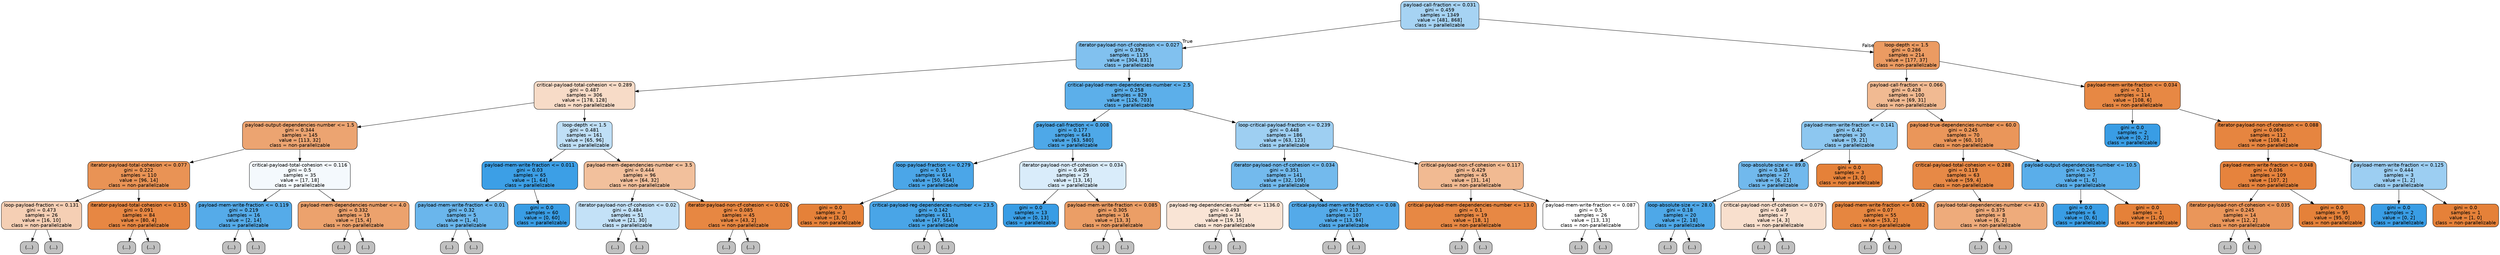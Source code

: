 digraph Tree {
node [shape=box, style="filled, rounded", color="black", fontname=helvetica] ;
edge [fontname=helvetica] ;
0 [label="payload-call-fraction <= 0.031\ngini = 0.459\nsamples = 1349\nvalue = [481, 868]\nclass = parallelizable", fillcolor="#399de572"] ;
1 [label="iterator-payload-non-cf-cohesion <= 0.027\ngini = 0.392\nsamples = 1135\nvalue = [304, 831]\nclass = parallelizable", fillcolor="#399de5a2"] ;
0 -> 1 [labeldistance=2.5, labelangle=45, headlabel="True"] ;
2 [label="critical-payload-total-cohesion <= 0.289\ngini = 0.487\nsamples = 306\nvalue = [178, 128]\nclass = non-parallelizable", fillcolor="#e5813948"] ;
1 -> 2 ;
3 [label="payload-output-dependencies-number <= 1.5\ngini = 0.344\nsamples = 145\nvalue = [113, 32]\nclass = non-parallelizable", fillcolor="#e58139b7"] ;
2 -> 3 ;
4 [label="iterator-payload-total-cohesion <= 0.077\ngini = 0.222\nsamples = 110\nvalue = [96, 14]\nclass = non-parallelizable", fillcolor="#e58139da"] ;
3 -> 4 ;
5 [label="loop-payload-fraction <= 0.131\ngini = 0.473\nsamples = 26\nvalue = [16, 10]\nclass = non-parallelizable", fillcolor="#e5813960"] ;
4 -> 5 ;
6 [label="(...)", fillcolor="#C0C0C0"] ;
5 -> 6 ;
11 [label="(...)", fillcolor="#C0C0C0"] ;
5 -> 11 ;
16 [label="iterator-payload-total-cohesion <= 0.155\ngini = 0.091\nsamples = 84\nvalue = [80, 4]\nclass = non-parallelizable", fillcolor="#e58139f2"] ;
4 -> 16 ;
17 [label="(...)", fillcolor="#C0C0C0"] ;
16 -> 17 ;
22 [label="(...)", fillcolor="#C0C0C0"] ;
16 -> 22 ;
27 [label="critical-payload-total-cohesion <= 0.116\ngini = 0.5\nsamples = 35\nvalue = [17, 18]\nclass = parallelizable", fillcolor="#399de50e"] ;
3 -> 27 ;
28 [label="payload-mem-write-fraction <= 0.119\ngini = 0.219\nsamples = 16\nvalue = [2, 14]\nclass = parallelizable", fillcolor="#399de5db"] ;
27 -> 28 ;
29 [label="(...)", fillcolor="#C0C0C0"] ;
28 -> 29 ;
30 [label="(...)", fillcolor="#C0C0C0"] ;
28 -> 30 ;
33 [label="payload-mem-dependencies-number <= 4.0\ngini = 0.332\nsamples = 19\nvalue = [15, 4]\nclass = non-parallelizable", fillcolor="#e58139bb"] ;
27 -> 33 ;
34 [label="(...)", fillcolor="#C0C0C0"] ;
33 -> 34 ;
35 [label="(...)", fillcolor="#C0C0C0"] ;
33 -> 35 ;
40 [label="loop-depth <= 1.5\ngini = 0.481\nsamples = 161\nvalue = [65, 96]\nclass = parallelizable", fillcolor="#399de552"] ;
2 -> 40 ;
41 [label="payload-mem-write-fraction <= 0.011\ngini = 0.03\nsamples = 65\nvalue = [1, 64]\nclass = parallelizable", fillcolor="#399de5fb"] ;
40 -> 41 ;
42 [label="payload-mem-write-fraction <= 0.01\ngini = 0.32\nsamples = 5\nvalue = [1, 4]\nclass = parallelizable", fillcolor="#399de5bf"] ;
41 -> 42 ;
43 [label="(...)", fillcolor="#C0C0C0"] ;
42 -> 43 ;
44 [label="(...)", fillcolor="#C0C0C0"] ;
42 -> 44 ;
45 [label="gini = 0.0\nsamples = 60\nvalue = [0, 60]\nclass = parallelizable", fillcolor="#399de5ff"] ;
41 -> 45 ;
46 [label="payload-mem-dependencies-number <= 3.5\ngini = 0.444\nsamples = 96\nvalue = [64, 32]\nclass = non-parallelizable", fillcolor="#e581397f"] ;
40 -> 46 ;
47 [label="iterator-payload-non-cf-cohesion <= 0.02\ngini = 0.484\nsamples = 51\nvalue = [21, 30]\nclass = parallelizable", fillcolor="#399de54d"] ;
46 -> 47 ;
48 [label="(...)", fillcolor="#C0C0C0"] ;
47 -> 48 ;
57 [label="(...)", fillcolor="#C0C0C0"] ;
47 -> 57 ;
68 [label="iterator-payload-non-cf-cohesion <= 0.026\ngini = 0.085\nsamples = 45\nvalue = [43, 2]\nclass = non-parallelizable", fillcolor="#e58139f3"] ;
46 -> 68 ;
69 [label="(...)", fillcolor="#C0C0C0"] ;
68 -> 69 ;
74 [label="(...)", fillcolor="#C0C0C0"] ;
68 -> 74 ;
75 [label="critical-payload-mem-dependencies-number <= 2.5\ngini = 0.258\nsamples = 829\nvalue = [126, 703]\nclass = parallelizable", fillcolor="#399de5d1"] ;
1 -> 75 ;
76 [label="payload-call-fraction <= 0.008\ngini = 0.177\nsamples = 643\nvalue = [63, 580]\nclass = parallelizable", fillcolor="#399de5e3"] ;
75 -> 76 ;
77 [label="loop-payload-fraction <= 0.279\ngini = 0.15\nsamples = 614\nvalue = [50, 564]\nclass = parallelizable", fillcolor="#399de5e8"] ;
76 -> 77 ;
78 [label="gini = 0.0\nsamples = 3\nvalue = [3, 0]\nclass = non-parallelizable", fillcolor="#e58139ff"] ;
77 -> 78 ;
79 [label="critical-payload-reg-dependencies-number <= 23.5\ngini = 0.142\nsamples = 611\nvalue = [47, 564]\nclass = parallelizable", fillcolor="#399de5ea"] ;
77 -> 79 ;
80 [label="(...)", fillcolor="#C0C0C0"] ;
79 -> 80 ;
163 [label="(...)", fillcolor="#C0C0C0"] ;
79 -> 163 ;
164 [label="iterator-payload-non-cf-cohesion <= 0.034\ngini = 0.495\nsamples = 29\nvalue = [13, 16]\nclass = parallelizable", fillcolor="#399de530"] ;
76 -> 164 ;
165 [label="gini = 0.0\nsamples = 13\nvalue = [0, 13]\nclass = parallelizable", fillcolor="#399de5ff"] ;
164 -> 165 ;
166 [label="payload-mem-write-fraction <= 0.085\ngini = 0.305\nsamples = 16\nvalue = [13, 3]\nclass = non-parallelizable", fillcolor="#e58139c4"] ;
164 -> 166 ;
167 [label="(...)", fillcolor="#C0C0C0"] ;
166 -> 167 ;
168 [label="(...)", fillcolor="#C0C0C0"] ;
166 -> 168 ;
173 [label="loop-critical-payload-fraction <= 0.239\ngini = 0.448\nsamples = 186\nvalue = [63, 123]\nclass = parallelizable", fillcolor="#399de57c"] ;
75 -> 173 ;
174 [label="iterator-payload-non-cf-cohesion <= 0.034\ngini = 0.351\nsamples = 141\nvalue = [32, 109]\nclass = parallelizable", fillcolor="#399de5b4"] ;
173 -> 174 ;
175 [label="payload-reg-dependencies-number <= 1136.0\ngini = 0.493\nsamples = 34\nvalue = [19, 15]\nclass = non-parallelizable", fillcolor="#e5813936"] ;
174 -> 175 ;
176 [label="(...)", fillcolor="#C0C0C0"] ;
175 -> 176 ;
185 [label="(...)", fillcolor="#C0C0C0"] ;
175 -> 185 ;
186 [label="critical-payload-mem-write-fraction <= 0.08\ngini = 0.213\nsamples = 107\nvalue = [13, 94]\nclass = parallelizable", fillcolor="#399de5dc"] ;
174 -> 186 ;
187 [label="(...)", fillcolor="#C0C0C0"] ;
186 -> 187 ;
192 [label="(...)", fillcolor="#C0C0C0"] ;
186 -> 192 ;
207 [label="critical-payload-non-cf-cohesion <= 0.117\ngini = 0.429\nsamples = 45\nvalue = [31, 14]\nclass = non-parallelizable", fillcolor="#e581398c"] ;
173 -> 207 ;
208 [label="critical-payload-mem-dependencies-number <= 13.0\ngini = 0.1\nsamples = 19\nvalue = [18, 1]\nclass = non-parallelizable", fillcolor="#e58139f1"] ;
207 -> 208 ;
209 [label="(...)", fillcolor="#C0C0C0"] ;
208 -> 209 ;
210 [label="(...)", fillcolor="#C0C0C0"] ;
208 -> 210 ;
213 [label="payload-mem-write-fraction <= 0.087\ngini = 0.5\nsamples = 26\nvalue = [13, 13]\nclass = non-parallelizable", fillcolor="#e5813900"] ;
207 -> 213 ;
214 [label="(...)", fillcolor="#C0C0C0"] ;
213 -> 214 ;
227 [label="(...)", fillcolor="#C0C0C0"] ;
213 -> 227 ;
228 [label="loop-depth <= 1.5\ngini = 0.286\nsamples = 214\nvalue = [177, 37]\nclass = non-parallelizable", fillcolor="#e58139ca"] ;
0 -> 228 [labeldistance=2.5, labelangle=-45, headlabel="False"] ;
229 [label="payload-call-fraction <= 0.066\ngini = 0.428\nsamples = 100\nvalue = [69, 31]\nclass = non-parallelizable", fillcolor="#e581398c"] ;
228 -> 229 ;
230 [label="payload-mem-write-fraction <= 0.141\ngini = 0.42\nsamples = 30\nvalue = [9, 21]\nclass = parallelizable", fillcolor="#399de592"] ;
229 -> 230 ;
231 [label="loop-absolute-size <= 89.0\ngini = 0.346\nsamples = 27\nvalue = [6, 21]\nclass = parallelizable", fillcolor="#399de5b6"] ;
230 -> 231 ;
232 [label="loop-absolute-size <= 28.0\ngini = 0.18\nsamples = 20\nvalue = [2, 18]\nclass = parallelizable", fillcolor="#399de5e3"] ;
231 -> 232 ;
233 [label="(...)", fillcolor="#C0C0C0"] ;
232 -> 233 ;
236 [label="(...)", fillcolor="#C0C0C0"] ;
232 -> 236 ;
237 [label="critical-payload-non-cf-cohesion <= 0.079\ngini = 0.49\nsamples = 7\nvalue = [4, 3]\nclass = non-parallelizable", fillcolor="#e5813940"] ;
231 -> 237 ;
238 [label="(...)", fillcolor="#C0C0C0"] ;
237 -> 238 ;
239 [label="(...)", fillcolor="#C0C0C0"] ;
237 -> 239 ;
240 [label="gini = 0.0\nsamples = 3\nvalue = [3, 0]\nclass = non-parallelizable", fillcolor="#e58139ff"] ;
230 -> 240 ;
241 [label="payload-true-dependencies-number <= 60.0\ngini = 0.245\nsamples = 70\nvalue = [60, 10]\nclass = non-parallelizable", fillcolor="#e58139d4"] ;
229 -> 241 ;
242 [label="critical-payload-total-cohesion <= 0.288\ngini = 0.119\nsamples = 63\nvalue = [59, 4]\nclass = non-parallelizable", fillcolor="#e58139ee"] ;
241 -> 242 ;
243 [label="payload-mem-write-fraction <= 0.082\ngini = 0.07\nsamples = 55\nvalue = [53, 2]\nclass = non-parallelizable", fillcolor="#e58139f5"] ;
242 -> 243 ;
244 [label="(...)", fillcolor="#C0C0C0"] ;
243 -> 244 ;
247 [label="(...)", fillcolor="#C0C0C0"] ;
243 -> 247 ;
252 [label="payload-total-dependencies-number <= 43.0\ngini = 0.375\nsamples = 8\nvalue = [6, 2]\nclass = non-parallelizable", fillcolor="#e58139aa"] ;
242 -> 252 ;
253 [label="(...)", fillcolor="#C0C0C0"] ;
252 -> 253 ;
254 [label="(...)", fillcolor="#C0C0C0"] ;
252 -> 254 ;
255 [label="payload-output-dependencies-number <= 10.5\ngini = 0.245\nsamples = 7\nvalue = [1, 6]\nclass = parallelizable", fillcolor="#399de5d4"] ;
241 -> 255 ;
256 [label="gini = 0.0\nsamples = 6\nvalue = [0, 6]\nclass = parallelizable", fillcolor="#399de5ff"] ;
255 -> 256 ;
257 [label="gini = 0.0\nsamples = 1\nvalue = [1, 0]\nclass = non-parallelizable", fillcolor="#e58139ff"] ;
255 -> 257 ;
258 [label="payload-mem-write-fraction <= 0.034\ngini = 0.1\nsamples = 114\nvalue = [108, 6]\nclass = non-parallelizable", fillcolor="#e58139f1"] ;
228 -> 258 ;
259 [label="gini = 0.0\nsamples = 2\nvalue = [0, 2]\nclass = parallelizable", fillcolor="#399de5ff"] ;
258 -> 259 ;
260 [label="iterator-payload-non-cf-cohesion <= 0.088\ngini = 0.069\nsamples = 112\nvalue = [108, 4]\nclass = non-parallelizable", fillcolor="#e58139f6"] ;
258 -> 260 ;
261 [label="payload-mem-write-fraction <= 0.048\ngini = 0.036\nsamples = 109\nvalue = [107, 2]\nclass = non-parallelizable", fillcolor="#e58139fa"] ;
260 -> 261 ;
262 [label="iterator-payload-non-cf-cohesion <= 0.035\ngini = 0.245\nsamples = 14\nvalue = [12, 2]\nclass = non-parallelizable", fillcolor="#e58139d4"] ;
261 -> 262 ;
263 [label="(...)", fillcolor="#C0C0C0"] ;
262 -> 263 ;
264 [label="(...)", fillcolor="#C0C0C0"] ;
262 -> 264 ;
265 [label="gini = 0.0\nsamples = 95\nvalue = [95, 0]\nclass = non-parallelizable", fillcolor="#e58139ff"] ;
261 -> 265 ;
266 [label="payload-mem-write-fraction <= 0.125\ngini = 0.444\nsamples = 3\nvalue = [1, 2]\nclass = parallelizable", fillcolor="#399de57f"] ;
260 -> 266 ;
267 [label="gini = 0.0\nsamples = 2\nvalue = [0, 2]\nclass = parallelizable", fillcolor="#399de5ff"] ;
266 -> 267 ;
268 [label="gini = 0.0\nsamples = 1\nvalue = [1, 0]\nclass = non-parallelizable", fillcolor="#e58139ff"] ;
266 -> 268 ;
}